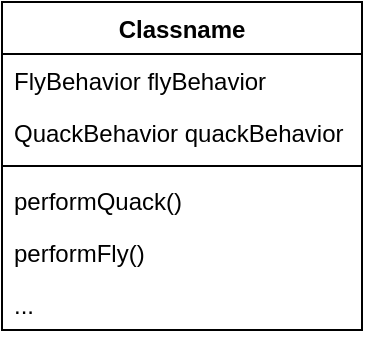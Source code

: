 <mxfile version="17.4.6" type="device"><diagram id="RTKV22KD6RHMy9sbyzA4" name="Page-1"><mxGraphModel dx="1178" dy="637" grid="0" gridSize="10" guides="1" tooltips="1" connect="1" arrows="1" fold="1" page="1" pageScale="1" pageWidth="827" pageHeight="1169" math="0" shadow="0"><root><mxCell id="0"/><mxCell id="1" parent="0"/><mxCell id="btMg2HIrqmbOP9n6oNDS-6" value="Classname" style="swimlane;fontStyle=1;align=center;verticalAlign=top;childLayout=stackLayout;horizontal=1;startSize=26;horizontalStack=0;resizeParent=1;resizeParentMax=0;resizeLast=0;collapsible=1;marginBottom=0;" vertex="1" parent="1"><mxGeometry x="380" y="430" width="180" height="164" as="geometry"/></mxCell><mxCell id="btMg2HIrqmbOP9n6oNDS-2" value="FlyBehavior flyBehavior" style="text;strokeColor=none;fillColor=none;align=left;verticalAlign=top;spacingLeft=4;spacingRight=4;overflow=hidden;rotatable=0;points=[[0,0.5],[1,0.5]];portConstraint=eastwest;" vertex="1" parent="btMg2HIrqmbOP9n6oNDS-6"><mxGeometry y="26" width="180" height="26" as="geometry"/></mxCell><mxCell id="btMg2HIrqmbOP9n6oNDS-5" value="QuackBehavior quackBehavior" style="text;strokeColor=none;fillColor=none;align=left;verticalAlign=top;spacingLeft=4;spacingRight=4;overflow=hidden;rotatable=0;points=[[0,0.5],[1,0.5]];portConstraint=eastwest;" vertex="1" parent="btMg2HIrqmbOP9n6oNDS-6"><mxGeometry y="52" width="180" height="26" as="geometry"/></mxCell><mxCell id="btMg2HIrqmbOP9n6oNDS-8" value="" style="line;strokeWidth=1;fillColor=none;align=left;verticalAlign=middle;spacingTop=-1;spacingLeft=3;spacingRight=3;rotatable=0;labelPosition=right;points=[];portConstraint=eastwest;" vertex="1" parent="btMg2HIrqmbOP9n6oNDS-6"><mxGeometry y="78" width="180" height="8" as="geometry"/></mxCell><mxCell id="btMg2HIrqmbOP9n6oNDS-9" value="performQuack()" style="text;strokeColor=none;fillColor=none;align=left;verticalAlign=top;spacingLeft=4;spacingRight=4;overflow=hidden;rotatable=0;points=[[0,0.5],[1,0.5]];portConstraint=eastwest;" vertex="1" parent="btMg2HIrqmbOP9n6oNDS-6"><mxGeometry y="86" width="180" height="26" as="geometry"/></mxCell><mxCell id="btMg2HIrqmbOP9n6oNDS-10" value="performFly()" style="text;strokeColor=none;fillColor=none;align=left;verticalAlign=top;spacingLeft=4;spacingRight=4;overflow=hidden;rotatable=0;points=[[0,0.5],[1,0.5]];portConstraint=eastwest;" vertex="1" parent="btMg2HIrqmbOP9n6oNDS-6"><mxGeometry y="112" width="180" height="26" as="geometry"/></mxCell><mxCell id="btMg2HIrqmbOP9n6oNDS-11" value="..." style="text;strokeColor=none;fillColor=none;align=left;verticalAlign=top;spacingLeft=4;spacingRight=4;overflow=hidden;rotatable=0;points=[[0,0.5],[1,0.5]];portConstraint=eastwest;" vertex="1" parent="btMg2HIrqmbOP9n6oNDS-6"><mxGeometry y="138" width="180" height="26" as="geometry"/></mxCell></root></mxGraphModel></diagram></mxfile>